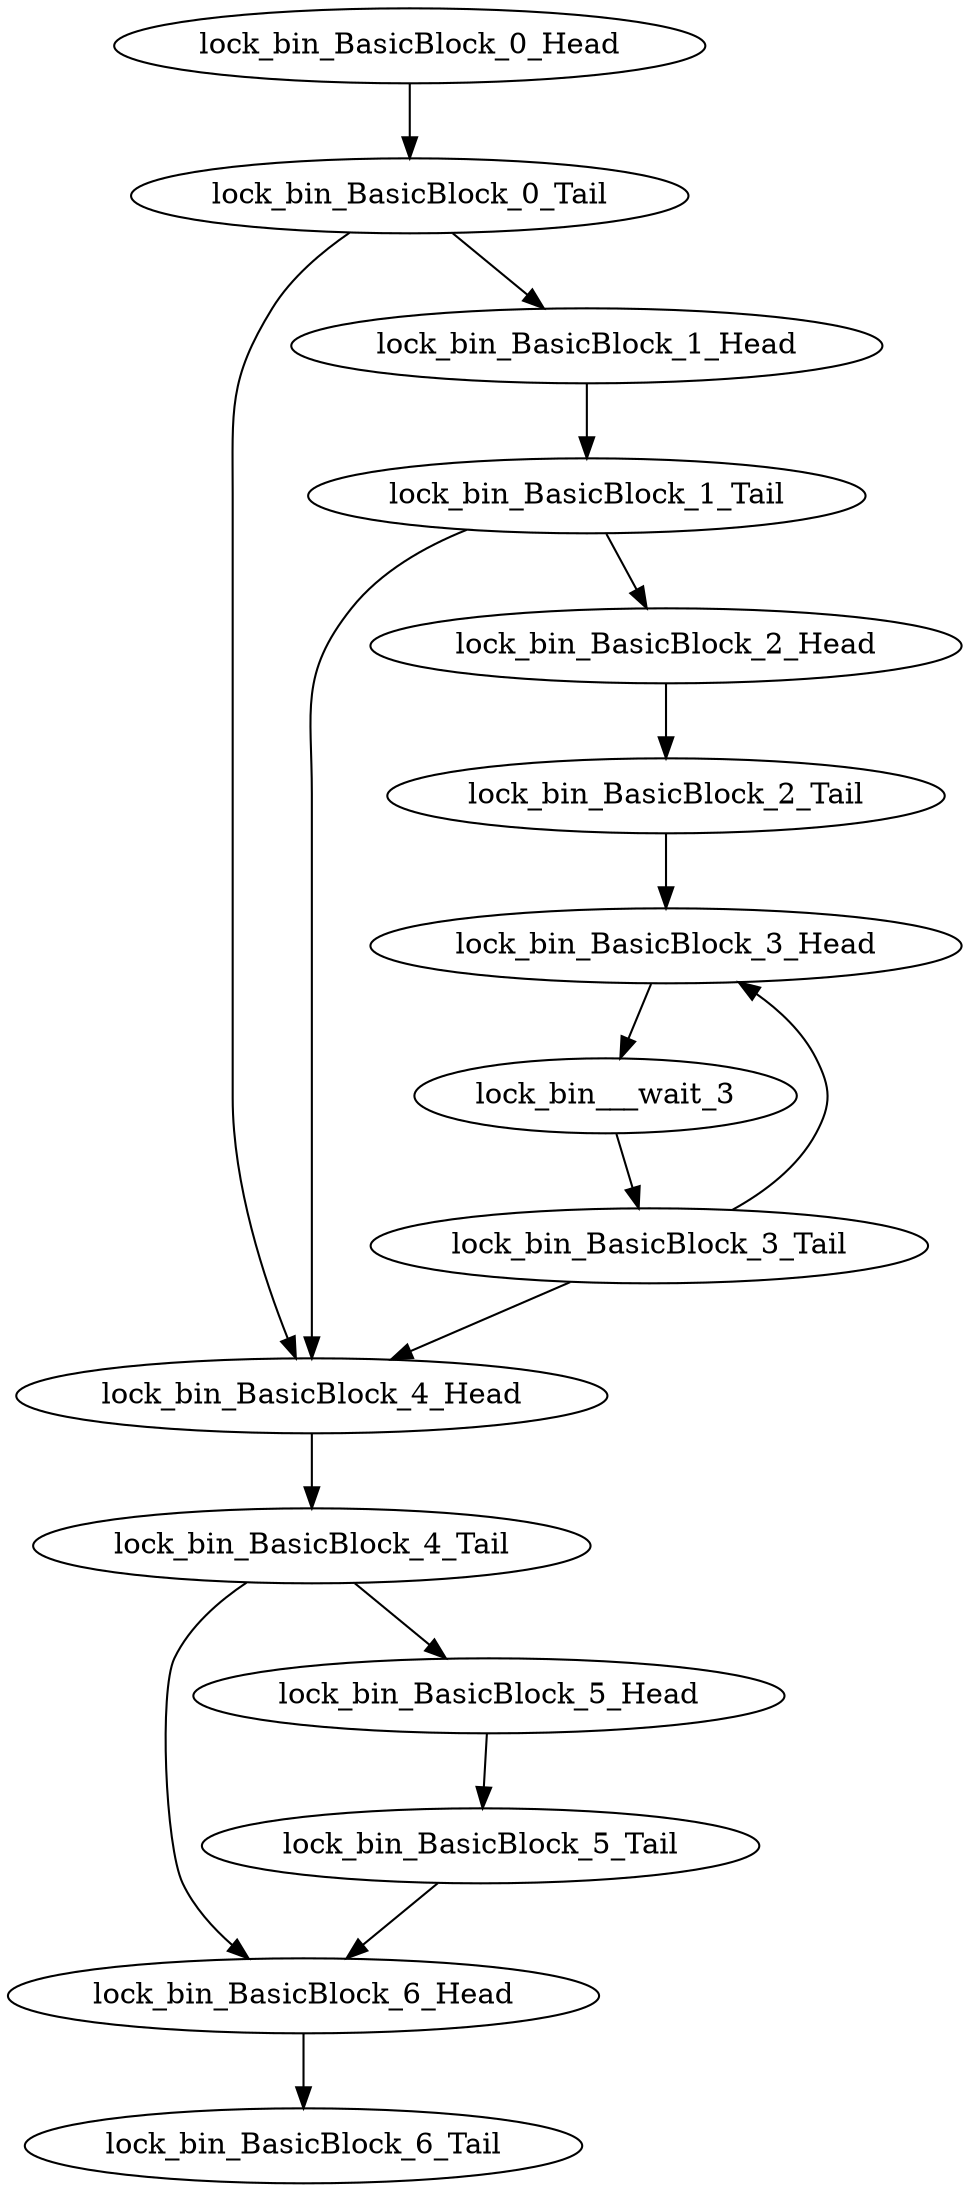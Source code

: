 digraph G {
    "lock_bin_BasicBlock_0_Tail" -> "lock_bin_BasicBlock_4_Head"
    "lock_bin_BasicBlock_0_Tail" -> "lock_bin_BasicBlock_1_Head"
    "lock_bin_BasicBlock_1_Tail" -> "lock_bin_BasicBlock_4_Head"
    "lock_bin_BasicBlock_1_Tail" -> "lock_bin_BasicBlock_2_Head"
    "lock_bin_BasicBlock_5_Tail" -> "lock_bin_BasicBlock_6_Head"
    "lock_bin_BasicBlock_6_Head" -> "lock_bin_BasicBlock_6_Tail"
    "lock_bin_BasicBlock_3_Head" -> "lock_bin___wait_3"
    "lock_bin_BasicBlock_4_Head" -> "lock_bin_BasicBlock_4_Tail"
    "lock_bin_BasicBlock_2_Head" -> "lock_bin_BasicBlock_2_Tail"
    "lock_bin_BasicBlock_3_Tail" -> "lock_bin_BasicBlock_3_Head"
    "lock_bin_BasicBlock_3_Tail" -> "lock_bin_BasicBlock_4_Head"
    "lock_bin_BasicBlock_1_Head" -> "lock_bin_BasicBlock_1_Tail"
    "lock_bin_BasicBlock_4_Tail" -> "lock_bin_BasicBlock_6_Head"
    "lock_bin_BasicBlock_4_Tail" -> "lock_bin_BasicBlock_5_Head"
    "lock_bin_BasicBlock_0_Head" -> "lock_bin_BasicBlock_0_Tail"
    "lock_bin_BasicBlock_5_Head" -> "lock_bin_BasicBlock_5_Tail"
    "lock_bin___wait_3" -> "lock_bin_BasicBlock_3_Tail"
    "lock_bin_BasicBlock_2_Tail" -> "lock_bin_BasicBlock_3_Head"
}
